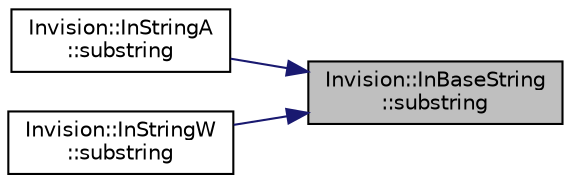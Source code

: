 digraph "Invision::InBaseString::substring"
{
 // LATEX_PDF_SIZE
  edge [fontname="Helvetica",fontsize="10",labelfontname="Helvetica",labelfontsize="10"];
  node [fontname="Helvetica",fontsize="10",shape=record];
  rankdir="RL";
  Node1 [label="Invision::InBaseString\l::substring",height=0.2,width=0.4,color="black", fillcolor="grey75", style="filled", fontcolor="black",tooltip=" "];
  Node1 -> Node2 [dir="back",color="midnightblue",fontsize="10",style="solid",fontname="Helvetica"];
  Node2 [label="Invision::InStringA\l::substring",height=0.2,width=0.4,color="black", fillcolor="white", style="filled",URL="$class_invision_1_1_in_string_a.html#aa4a88071999b410da89424fcfa9cef93",tooltip=" "];
  Node1 -> Node3 [dir="back",color="midnightblue",fontsize="10",style="solid",fontname="Helvetica"];
  Node3 [label="Invision::InStringW\l::substring",height=0.2,width=0.4,color="black", fillcolor="white", style="filled",URL="$class_invision_1_1_in_string_w.html#a2bd4776914d2c0a874cb64d76124b554",tooltip=" "];
}
